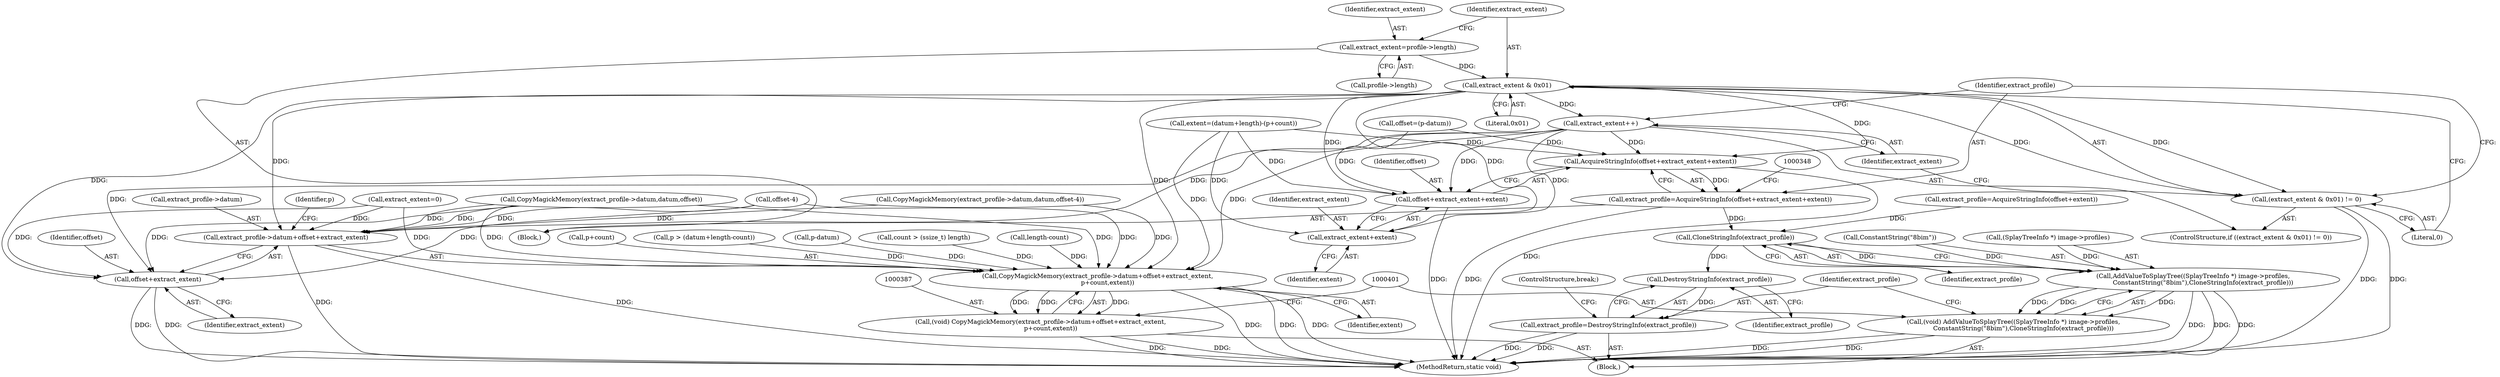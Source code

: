 digraph "0_ImageMagick_478cce544fdf1de882d78381768458f397964453@pointer" {
"1000326" [label="(Call,extract_extent=profile->length)"];
"1000333" [label="(Call,extract_extent & 0x01)"];
"1000332" [label="(Call,(extract_extent & 0x01) != 0)"];
"1000337" [label="(Call,extract_extent++)"];
"1000341" [label="(Call,AcquireStringInfo(offset+extract_extent+extent))"];
"1000339" [label="(Call,extract_profile=AcquireStringInfo(offset+extract_extent+extent))"];
"1000410" [label="(Call,CloneStringInfo(extract_profile))"];
"1000402" [label="(Call,AddValueToSplayTree((SplayTreeInfo *) image->profiles,\n          ConstantString(\"8bim\"),CloneStringInfo(extract_profile)))"];
"1000400" [label="(Call,(void) AddValueToSplayTree((SplayTreeInfo *) image->profiles,\n          ConstantString(\"8bim\"),CloneStringInfo(extract_profile)))"];
"1000414" [label="(Call,DestroyStringInfo(extract_profile))"];
"1000412" [label="(Call,extract_profile=DestroyStringInfo(extract_profile))"];
"1000342" [label="(Call,offset+extract_extent+extent)"];
"1000344" [label="(Call,extract_extent+extent)"];
"1000388" [label="(Call,CopyMagickMemory(extract_profile->datum+offset+extract_extent,\n          p+count,extent))"];
"1000386" [label="(Call,(void) CopyMagickMemory(extract_profile->datum+offset+extract_extent,\n          p+count,extent))"];
"1000389" [label="(Call,extract_profile->datum+offset+extract_extent)"];
"1000393" [label="(Call,offset+extract_extent)"];
"1000343" [label="(Identifier,offset)"];
"1000326" [label="(Call,extract_extent=profile->length)"];
"1000395" [label="(Identifier,extract_extent)"];
"1000394" [label="(Identifier,offset)"];
"1000410" [label="(Call,CloneStringInfo(extract_profile))"];
"1000340" [label="(Identifier,extract_profile)"];
"1000332" [label="(Call,(extract_extent & 0x01) != 0)"];
"1000333" [label="(Call,extract_extent & 0x01)"];
"1000402" [label="(Call,AddValueToSplayTree((SplayTreeInfo *) image->profiles,\n          ConstantString(\"8bim\"),CloneStringInfo(extract_profile)))"];
"1000413" [label="(Identifier,extract_profile)"];
"1000284" [label="(Call,extent=(datum+length)-(p+count))"];
"1000396" [label="(Call,p+count)"];
"1000255" [label="(Call,p > (datum+length-count))"];
"1000328" [label="(Call,profile->length)"];
"1000276" [label="(Block,)"];
"1000323" [label="(Call,p-datum)"];
"1000411" [label="(Identifier,extract_profile)"];
"1000346" [label="(Identifier,extent)"];
"1000408" [label="(Call,ConstantString(\"8bim\"))"];
"1000342" [label="(Call,offset+extract_extent+extent)"];
"1000320" [label="(Block,)"];
"1000388" [label="(Call,CopyMagickMemory(extract_profile->datum+offset+extract_extent,\n          p+count,extent))"];
"1000262" [label="(Call,count > (ssize_t) length)"];
"1000389" [label="(Call,extract_profile->datum+offset+extract_extent)"];
"1000281" [label="(Call,extract_extent=0)"];
"1000345" [label="(Identifier,extract_extent)"];
"1000390" [label="(Call,extract_profile->datum)"];
"1000349" [label="(Call,CopyMagickMemory(extract_profile->datum,datum,offset-4))"];
"1000400" [label="(Call,(void) AddValueToSplayTree((SplayTreeInfo *) image->profiles,\n          ConstantString(\"8bim\"),CloneStringInfo(extract_profile)))"];
"1000335" [label="(Literal,0x01)"];
"1000339" [label="(Call,extract_profile=AcquireStringInfo(offset+extract_extent+extent))"];
"1000259" [label="(Call,length-count)"];
"1000344" [label="(Call,extract_extent+extent)"];
"1000313" [label="(Call,CopyMagickMemory(extract_profile->datum,datum,offset))"];
"1000334" [label="(Identifier,extract_extent)"];
"1000336" [label="(Literal,0)"];
"1000415" [label="(Identifier,extract_profile)"];
"1000337" [label="(Call,extract_extent++)"];
"1000414" [label="(Call,DestroyStringInfo(extract_profile))"];
"1000403" [label="(Call,(SplayTreeInfo *) image->profiles)"];
"1000341" [label="(Call,AcquireStringInfo(offset+extract_extent+extent))"];
"1000321" [label="(Call,offset=(p-datum))"];
"1000364" [label="(Call,offset-4)"];
"1000397" [label="(Identifier,p)"];
"1000393" [label="(Call,offset+extract_extent)"];
"1000331" [label="(ControlStructure,if ((extract_extent & 0x01) != 0))"];
"1000416" [label="(ControlStructure,break;)"];
"1000338" [label="(Identifier,extract_extent)"];
"1000412" [label="(Call,extract_profile=DestroyStringInfo(extract_profile))"];
"1000386" [label="(Call,(void) CopyMagickMemory(extract_profile->datum+offset+extract_extent,\n          p+count,extent))"];
"1000399" [label="(Identifier,extent)"];
"1000305" [label="(Call,extract_profile=AcquireStringInfo(offset+extent))"];
"1000327" [label="(Identifier,extract_extent)"];
"1000417" [label="(MethodReturn,static void)"];
"1000326" -> "1000320"  [label="AST: "];
"1000326" -> "1000328"  [label="CFG: "];
"1000327" -> "1000326"  [label="AST: "];
"1000328" -> "1000326"  [label="AST: "];
"1000334" -> "1000326"  [label="CFG: "];
"1000326" -> "1000333"  [label="DDG: "];
"1000333" -> "1000332"  [label="AST: "];
"1000333" -> "1000335"  [label="CFG: "];
"1000334" -> "1000333"  [label="AST: "];
"1000335" -> "1000333"  [label="AST: "];
"1000336" -> "1000333"  [label="CFG: "];
"1000333" -> "1000332"  [label="DDG: "];
"1000333" -> "1000332"  [label="DDG: "];
"1000333" -> "1000337"  [label="DDG: "];
"1000333" -> "1000341"  [label="DDG: "];
"1000333" -> "1000342"  [label="DDG: "];
"1000333" -> "1000344"  [label="DDG: "];
"1000333" -> "1000388"  [label="DDG: "];
"1000333" -> "1000389"  [label="DDG: "];
"1000333" -> "1000393"  [label="DDG: "];
"1000332" -> "1000331"  [label="AST: "];
"1000332" -> "1000336"  [label="CFG: "];
"1000336" -> "1000332"  [label="AST: "];
"1000338" -> "1000332"  [label="CFG: "];
"1000340" -> "1000332"  [label="CFG: "];
"1000332" -> "1000417"  [label="DDG: "];
"1000332" -> "1000417"  [label="DDG: "];
"1000337" -> "1000331"  [label="AST: "];
"1000337" -> "1000338"  [label="CFG: "];
"1000338" -> "1000337"  [label="AST: "];
"1000340" -> "1000337"  [label="CFG: "];
"1000337" -> "1000341"  [label="DDG: "];
"1000337" -> "1000342"  [label="DDG: "];
"1000337" -> "1000344"  [label="DDG: "];
"1000337" -> "1000388"  [label="DDG: "];
"1000337" -> "1000389"  [label="DDG: "];
"1000337" -> "1000393"  [label="DDG: "];
"1000341" -> "1000339"  [label="AST: "];
"1000341" -> "1000342"  [label="CFG: "];
"1000342" -> "1000341"  [label="AST: "];
"1000339" -> "1000341"  [label="CFG: "];
"1000341" -> "1000417"  [label="DDG: "];
"1000341" -> "1000339"  [label="DDG: "];
"1000321" -> "1000341"  [label="DDG: "];
"1000284" -> "1000341"  [label="DDG: "];
"1000339" -> "1000320"  [label="AST: "];
"1000340" -> "1000339"  [label="AST: "];
"1000348" -> "1000339"  [label="CFG: "];
"1000339" -> "1000417"  [label="DDG: "];
"1000339" -> "1000410"  [label="DDG: "];
"1000410" -> "1000402"  [label="AST: "];
"1000410" -> "1000411"  [label="CFG: "];
"1000411" -> "1000410"  [label="AST: "];
"1000402" -> "1000410"  [label="CFG: "];
"1000410" -> "1000402"  [label="DDG: "];
"1000305" -> "1000410"  [label="DDG: "];
"1000410" -> "1000414"  [label="DDG: "];
"1000402" -> "1000400"  [label="AST: "];
"1000403" -> "1000402"  [label="AST: "];
"1000408" -> "1000402"  [label="AST: "];
"1000400" -> "1000402"  [label="CFG: "];
"1000402" -> "1000417"  [label="DDG: "];
"1000402" -> "1000417"  [label="DDG: "];
"1000402" -> "1000417"  [label="DDG: "];
"1000402" -> "1000400"  [label="DDG: "];
"1000402" -> "1000400"  [label="DDG: "];
"1000402" -> "1000400"  [label="DDG: "];
"1000403" -> "1000402"  [label="DDG: "];
"1000408" -> "1000402"  [label="DDG: "];
"1000400" -> "1000276"  [label="AST: "];
"1000401" -> "1000400"  [label="AST: "];
"1000413" -> "1000400"  [label="CFG: "];
"1000400" -> "1000417"  [label="DDG: "];
"1000400" -> "1000417"  [label="DDG: "];
"1000414" -> "1000412"  [label="AST: "];
"1000414" -> "1000415"  [label="CFG: "];
"1000415" -> "1000414"  [label="AST: "];
"1000412" -> "1000414"  [label="CFG: "];
"1000414" -> "1000412"  [label="DDG: "];
"1000412" -> "1000276"  [label="AST: "];
"1000413" -> "1000412"  [label="AST: "];
"1000416" -> "1000412"  [label="CFG: "];
"1000412" -> "1000417"  [label="DDG: "];
"1000412" -> "1000417"  [label="DDG: "];
"1000342" -> "1000344"  [label="CFG: "];
"1000343" -> "1000342"  [label="AST: "];
"1000344" -> "1000342"  [label="AST: "];
"1000342" -> "1000417"  [label="DDG: "];
"1000321" -> "1000342"  [label="DDG: "];
"1000284" -> "1000342"  [label="DDG: "];
"1000344" -> "1000346"  [label="CFG: "];
"1000345" -> "1000344"  [label="AST: "];
"1000346" -> "1000344"  [label="AST: "];
"1000284" -> "1000344"  [label="DDG: "];
"1000388" -> "1000386"  [label="AST: "];
"1000388" -> "1000399"  [label="CFG: "];
"1000389" -> "1000388"  [label="AST: "];
"1000396" -> "1000388"  [label="AST: "];
"1000399" -> "1000388"  [label="AST: "];
"1000386" -> "1000388"  [label="CFG: "];
"1000388" -> "1000417"  [label="DDG: "];
"1000388" -> "1000417"  [label="DDG: "];
"1000388" -> "1000417"  [label="DDG: "];
"1000388" -> "1000386"  [label="DDG: "];
"1000388" -> "1000386"  [label="DDG: "];
"1000388" -> "1000386"  [label="DDG: "];
"1000313" -> "1000388"  [label="DDG: "];
"1000313" -> "1000388"  [label="DDG: "];
"1000349" -> "1000388"  [label="DDG: "];
"1000364" -> "1000388"  [label="DDG: "];
"1000281" -> "1000388"  [label="DDG: "];
"1000323" -> "1000388"  [label="DDG: "];
"1000255" -> "1000388"  [label="DDG: "];
"1000262" -> "1000388"  [label="DDG: "];
"1000259" -> "1000388"  [label="DDG: "];
"1000284" -> "1000388"  [label="DDG: "];
"1000386" -> "1000276"  [label="AST: "];
"1000387" -> "1000386"  [label="AST: "];
"1000401" -> "1000386"  [label="CFG: "];
"1000386" -> "1000417"  [label="DDG: "];
"1000386" -> "1000417"  [label="DDG: "];
"1000389" -> "1000393"  [label="CFG: "];
"1000390" -> "1000389"  [label="AST: "];
"1000393" -> "1000389"  [label="AST: "];
"1000397" -> "1000389"  [label="CFG: "];
"1000389" -> "1000417"  [label="DDG: "];
"1000389" -> "1000417"  [label="DDG: "];
"1000313" -> "1000389"  [label="DDG: "];
"1000313" -> "1000389"  [label="DDG: "];
"1000349" -> "1000389"  [label="DDG: "];
"1000364" -> "1000389"  [label="DDG: "];
"1000281" -> "1000389"  [label="DDG: "];
"1000393" -> "1000395"  [label="CFG: "];
"1000394" -> "1000393"  [label="AST: "];
"1000395" -> "1000393"  [label="AST: "];
"1000393" -> "1000417"  [label="DDG: "];
"1000393" -> "1000417"  [label="DDG: "];
"1000313" -> "1000393"  [label="DDG: "];
"1000364" -> "1000393"  [label="DDG: "];
"1000281" -> "1000393"  [label="DDG: "];
}

